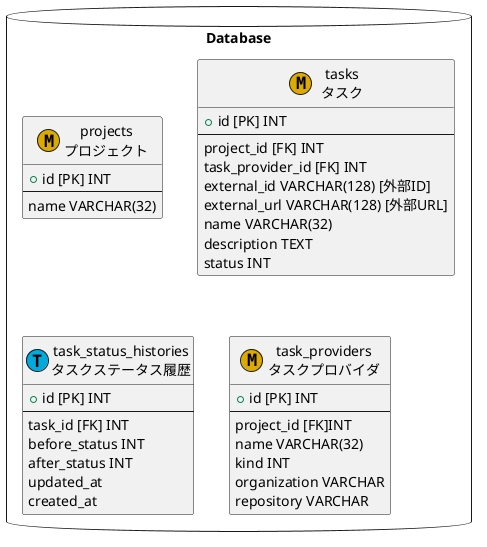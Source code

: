 @startuml テーブル一覧

package "Database" <<Database>> {
  entity "projects\nプロジェクト" as projects <<M, DDAA00>> {
    + id [PK] INT
    --
    name VARCHAR(32)
  }
  entity "tasks\nタスク" as tasks <<M, DDAA00>> {
    + id [PK] INT
    --
    project_id [FK] INT
    task_provider_id [FK] INT
    external_id VARCHAR(128) [外部ID]
    external_url VARCHAR(128) [外部URL]
    name VARCHAR(32)
    description TEXT
    '0: created, 1: todo, 2: doing, 3: done, 4: closed
    status INT
  }
  entity "task_status_histories\nタスクステータス履歴" as task_status_histories <<T, 00AADD>> {
    + id [PK] INT
    --
    task_id [FK] INT
    before_status INT
    after_status INT
    updated_at
    created_at
  }
  entity "task_providers\nタスクプロバイダ" as task_providers <<M, DDAA00>> {
    + id [PK] INT
    --
    project_id [FK]INT
    name VARCHAR(32)
    '0: user, 1: github
    kind INT
    organization VARCHAR
    repository VARCHAR
  }
}


@enduml
